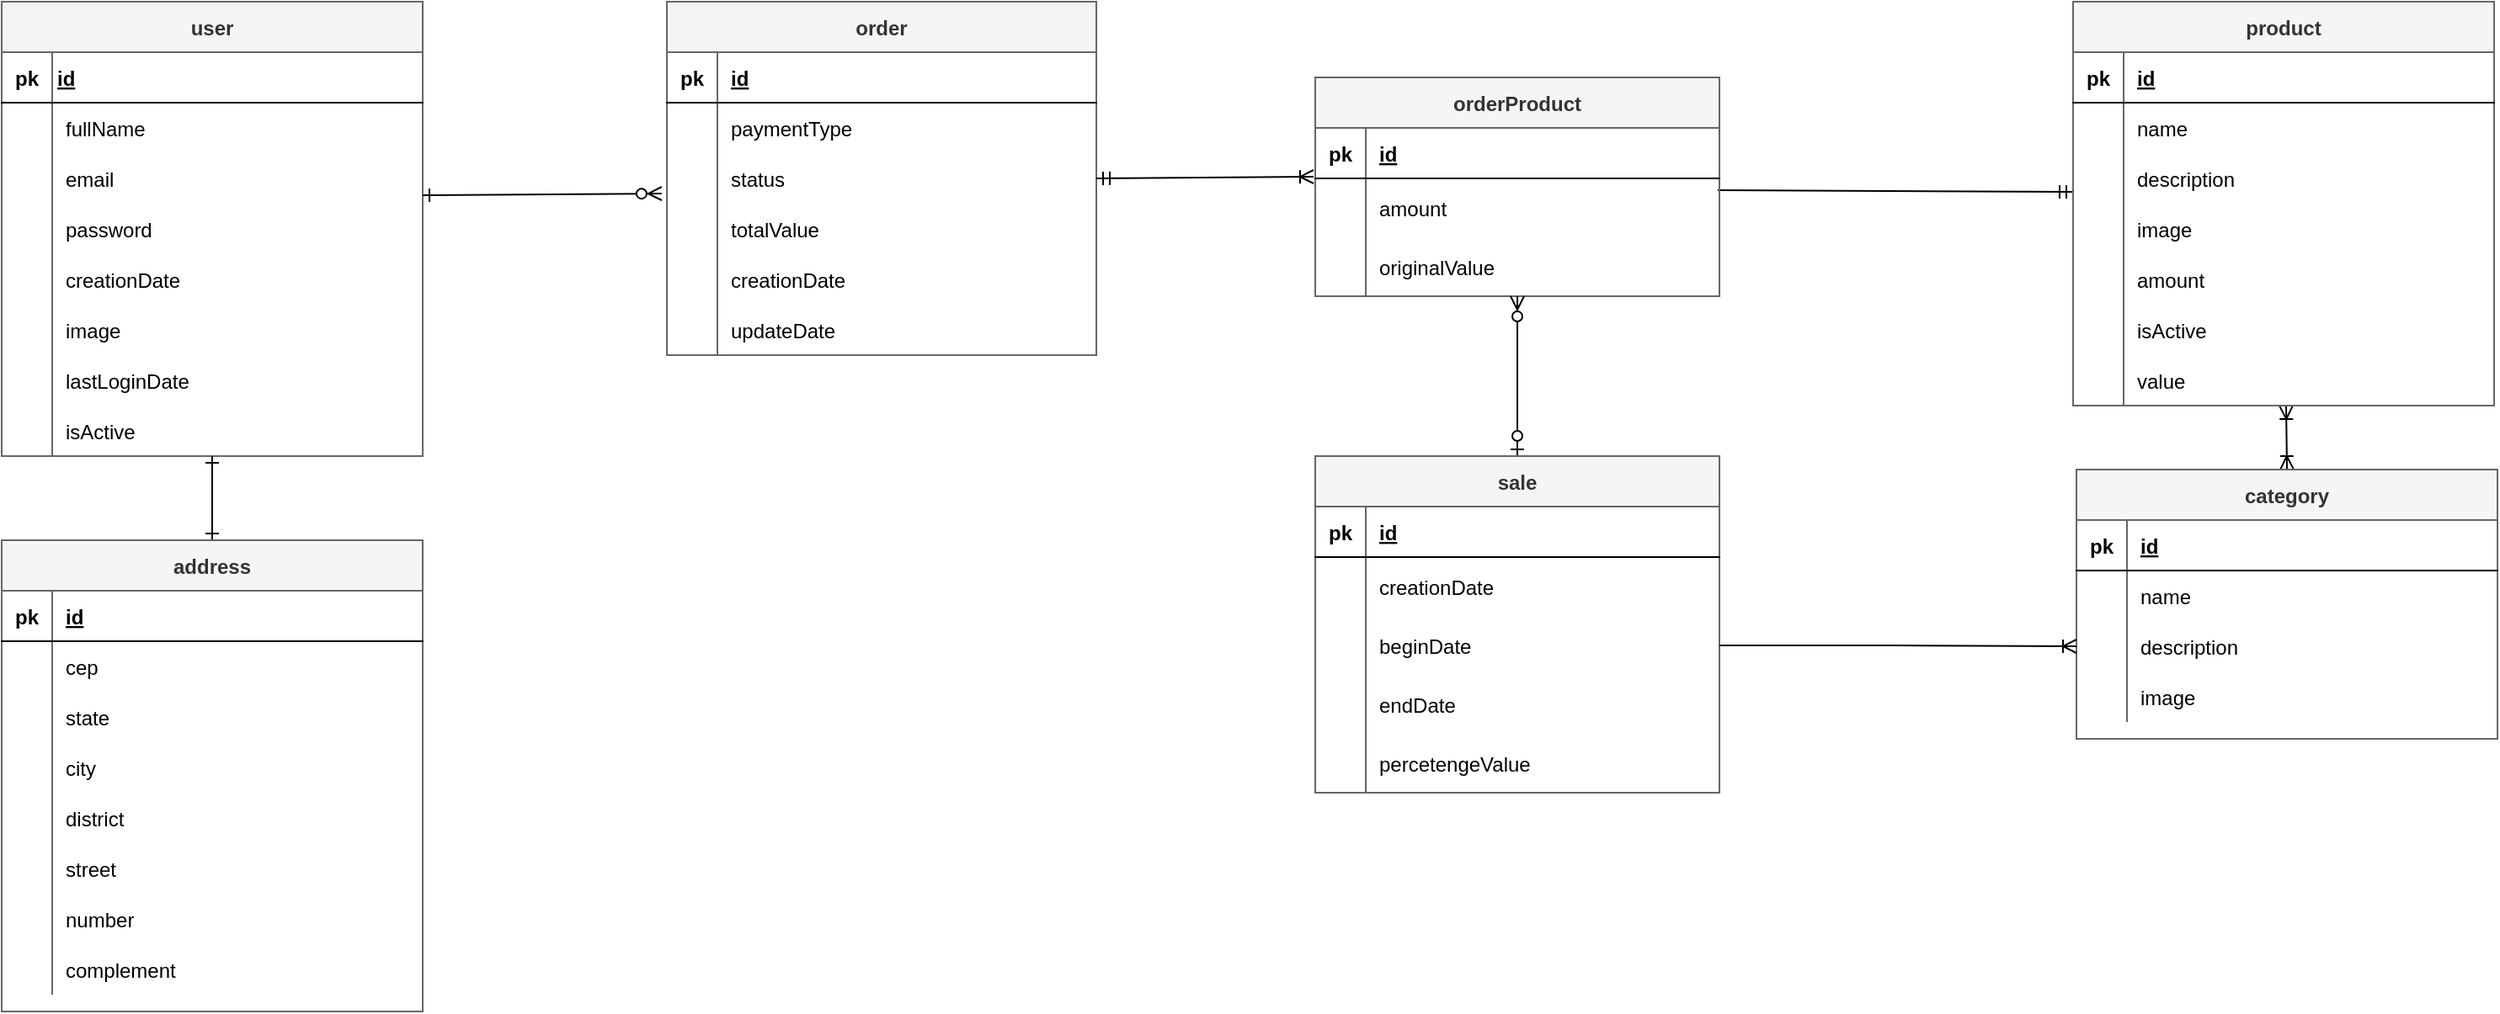 <mxfile version="14.6.13" type="google"><diagram id="R2lEEEUBdFMjLlhIrx00" name="Page-1"><mxGraphModel dx="1102" dy="450" grid="1" gridSize="10" guides="1" tooltips="1" connect="1" arrows="1" fold="1" page="1" pageScale="1" pageWidth="850" pageHeight="1100" background="#FFFFFF" math="0" shadow="0" extFonts="Permanent Marker^https://fonts.googleapis.com/css?family=Permanent+Marker"><root><mxCell id="0"/><mxCell id="1" parent="0"/><mxCell id="C-vyLk0tnHw3VtMMgP7b-23" value="user" style="shape=table;startSize=30;container=1;collapsible=1;childLayout=tableLayout;fixedRows=1;rowLines=0;fontStyle=1;align=center;resizeLast=1;fillColor=#f5f5f5;strokeColor=#666666;fontColor=#333333;" parent="1" vertex="1"><mxGeometry x="30" y="40" width="250" height="270" as="geometry"/></mxCell><mxCell id="C-vyLk0tnHw3VtMMgP7b-24" value="" style="shape=partialRectangle;collapsible=0;dropTarget=0;pointerEvents=0;fillColor=none;points=[[0,0.5],[1,0.5]];portConstraint=eastwest;top=0;left=0;right=0;bottom=1;" parent="C-vyLk0tnHw3VtMMgP7b-23" vertex="1"><mxGeometry y="30" width="250" height="30" as="geometry"/></mxCell><mxCell id="C-vyLk0tnHw3VtMMgP7b-25" value="pk" style="shape=partialRectangle;overflow=hidden;connectable=0;fillColor=none;top=0;left=0;bottom=0;right=0;fontStyle=1;" parent="C-vyLk0tnHw3VtMMgP7b-24" vertex="1"><mxGeometry width="30" height="30" as="geometry"/></mxCell><mxCell id="C-vyLk0tnHw3VtMMgP7b-26" value="" style="shape=partialRectangle;overflow=hidden;connectable=0;fillColor=none;top=0;left=0;bottom=0;right=0;align=left;spacingLeft=6;fontStyle=5;" parent="C-vyLk0tnHw3VtMMgP7b-24" vertex="1"><mxGeometry x="30" width="220" height="30" as="geometry"/></mxCell><mxCell id="C-vyLk0tnHw3VtMMgP7b-27" value="" style="shape=partialRectangle;collapsible=0;dropTarget=0;pointerEvents=0;fillColor=none;points=[[0,0.5],[1,0.5]];portConstraint=eastwest;top=0;left=0;right=0;bottom=0;" parent="C-vyLk0tnHw3VtMMgP7b-23" vertex="1"><mxGeometry y="60" width="250" height="30" as="geometry"/></mxCell><mxCell id="C-vyLk0tnHw3VtMMgP7b-28" value="" style="shape=partialRectangle;overflow=hidden;connectable=0;fillColor=none;top=0;left=0;bottom=0;right=0;" parent="C-vyLk0tnHw3VtMMgP7b-27" vertex="1"><mxGeometry width="30" height="30" as="geometry"/></mxCell><mxCell id="C-vyLk0tnHw3VtMMgP7b-29" value="fullName" style="shape=partialRectangle;overflow=hidden;connectable=0;fillColor=none;top=0;left=0;bottom=0;right=0;align=left;spacingLeft=6;" parent="C-vyLk0tnHw3VtMMgP7b-27" vertex="1"><mxGeometry x="30" width="220" height="30" as="geometry"/></mxCell><mxCell id="jtXopw3cJ8_8DlqLy_6y-1" style="shape=partialRectangle;collapsible=0;dropTarget=0;pointerEvents=0;fillColor=none;points=[[0,0.5],[1,0.5]];portConstraint=eastwest;top=0;left=0;right=0;bottom=0;" parent="C-vyLk0tnHw3VtMMgP7b-23" vertex="1"><mxGeometry y="90" width="250" height="30" as="geometry"/></mxCell><mxCell id="jtXopw3cJ8_8DlqLy_6y-2" style="shape=partialRectangle;overflow=hidden;connectable=0;fillColor=none;top=0;left=0;bottom=0;right=0;" parent="jtXopw3cJ8_8DlqLy_6y-1" vertex="1"><mxGeometry width="30" height="30" as="geometry"/></mxCell><mxCell id="jtXopw3cJ8_8DlqLy_6y-3" value="email" style="shape=partialRectangle;overflow=hidden;connectable=0;fillColor=none;top=0;left=0;bottom=0;right=0;align=left;spacingLeft=6;" parent="jtXopw3cJ8_8DlqLy_6y-1" vertex="1"><mxGeometry x="30" width="220" height="30" as="geometry"/></mxCell><mxCell id="jtXopw3cJ8_8DlqLy_6y-4" style="shape=partialRectangle;collapsible=0;dropTarget=0;pointerEvents=0;fillColor=none;points=[[0,0.5],[1,0.5]];portConstraint=eastwest;top=0;left=0;right=0;bottom=0;" parent="C-vyLk0tnHw3VtMMgP7b-23" vertex="1"><mxGeometry y="120" width="250" height="30" as="geometry"/></mxCell><mxCell id="jtXopw3cJ8_8DlqLy_6y-5" style="shape=partialRectangle;overflow=hidden;connectable=0;fillColor=none;top=0;left=0;bottom=0;right=0;" parent="jtXopw3cJ8_8DlqLy_6y-4" vertex="1"><mxGeometry width="30" height="30" as="geometry"/></mxCell><mxCell id="jtXopw3cJ8_8DlqLy_6y-6" value="password" style="shape=partialRectangle;overflow=hidden;connectable=0;fillColor=none;top=0;left=0;bottom=0;right=0;align=left;spacingLeft=6;" parent="jtXopw3cJ8_8DlqLy_6y-4" vertex="1"><mxGeometry x="30" width="220" height="30" as="geometry"/></mxCell><mxCell id="jtXopw3cJ8_8DlqLy_6y-7" style="shape=partialRectangle;collapsible=0;dropTarget=0;pointerEvents=0;fillColor=none;points=[[0,0.5],[1,0.5]];portConstraint=eastwest;top=0;left=0;right=0;bottom=0;" parent="C-vyLk0tnHw3VtMMgP7b-23" vertex="1"><mxGeometry y="150" width="250" height="30" as="geometry"/></mxCell><mxCell id="jtXopw3cJ8_8DlqLy_6y-8" style="shape=partialRectangle;overflow=hidden;connectable=0;fillColor=none;top=0;left=0;bottom=0;right=0;" parent="jtXopw3cJ8_8DlqLy_6y-7" vertex="1"><mxGeometry width="30" height="30" as="geometry"/></mxCell><mxCell id="jtXopw3cJ8_8DlqLy_6y-9" value="creationDate" style="shape=partialRectangle;overflow=hidden;connectable=0;fillColor=none;top=0;left=0;bottom=0;right=0;align=left;spacingLeft=6;" parent="jtXopw3cJ8_8DlqLy_6y-7" vertex="1"><mxGeometry x="30" width="220" height="30" as="geometry"/></mxCell><mxCell id="jtXopw3cJ8_8DlqLy_6y-139" style="shape=partialRectangle;collapsible=0;dropTarget=0;pointerEvents=0;fillColor=none;points=[[0,0.5],[1,0.5]];portConstraint=eastwest;top=0;left=0;right=0;bottom=0;" parent="C-vyLk0tnHw3VtMMgP7b-23" vertex="1"><mxGeometry y="180" width="250" height="30" as="geometry"/></mxCell><mxCell id="jtXopw3cJ8_8DlqLy_6y-140" style="shape=partialRectangle;overflow=hidden;connectable=0;fillColor=none;top=0;left=0;bottom=0;right=0;" parent="jtXopw3cJ8_8DlqLy_6y-139" vertex="1"><mxGeometry width="30" height="30" as="geometry"/></mxCell><mxCell id="jtXopw3cJ8_8DlqLy_6y-141" value="image" style="shape=partialRectangle;overflow=hidden;connectable=0;fillColor=none;top=0;left=0;bottom=0;right=0;align=left;spacingLeft=6;" parent="jtXopw3cJ8_8DlqLy_6y-139" vertex="1"><mxGeometry x="30" width="220" height="30" as="geometry"/></mxCell><mxCell id="ub3mvWoGasogj4jvQHDW-36" style="shape=partialRectangle;collapsible=0;dropTarget=0;pointerEvents=0;fillColor=none;points=[[0,0.5],[1,0.5]];portConstraint=eastwest;top=0;left=0;right=0;bottom=0;" parent="C-vyLk0tnHw3VtMMgP7b-23" vertex="1"><mxGeometry y="210" width="250" height="30" as="geometry"/></mxCell><mxCell id="ub3mvWoGasogj4jvQHDW-37" style="shape=partialRectangle;overflow=hidden;connectable=0;fillColor=none;top=0;left=0;bottom=0;right=0;" parent="ub3mvWoGasogj4jvQHDW-36" vertex="1"><mxGeometry width="30" height="30" as="geometry"/></mxCell><mxCell id="ub3mvWoGasogj4jvQHDW-38" value="lastLoginDate" style="shape=partialRectangle;overflow=hidden;connectable=0;fillColor=none;top=0;left=0;bottom=0;right=0;align=left;spacingLeft=6;" parent="ub3mvWoGasogj4jvQHDW-36" vertex="1"><mxGeometry x="30" width="220" height="30" as="geometry"/></mxCell><mxCell id="ub3mvWoGasogj4jvQHDW-50" style="shape=partialRectangle;collapsible=0;dropTarget=0;pointerEvents=0;fillColor=none;points=[[0,0.5],[1,0.5]];portConstraint=eastwest;top=0;left=0;right=0;bottom=0;" parent="C-vyLk0tnHw3VtMMgP7b-23" vertex="1"><mxGeometry y="240" width="250" height="30" as="geometry"/></mxCell><mxCell id="ub3mvWoGasogj4jvQHDW-51" style="shape=partialRectangle;overflow=hidden;connectable=0;fillColor=none;top=0;left=0;bottom=0;right=0;" parent="ub3mvWoGasogj4jvQHDW-50" vertex="1"><mxGeometry width="30" height="30" as="geometry"/></mxCell><mxCell id="ub3mvWoGasogj4jvQHDW-52" value="isActive" style="shape=partialRectangle;overflow=hidden;connectable=0;fillColor=none;top=0;left=0;bottom=0;right=0;align=left;spacingLeft=6;" parent="ub3mvWoGasogj4jvQHDW-50" vertex="1"><mxGeometry x="30" width="220" height="30" as="geometry"/></mxCell><mxCell id="jtXopw3cJ8_8DlqLy_6y-27" style="edgeStyle=none;rounded=0;orthogonalLoop=1;jettySize=auto;html=1;entryX=0.5;entryY=1;entryDx=0;entryDy=0;endArrow=ERone;endFill=0;startArrow=ERone;startFill=0;" parent="1" source="jtXopw3cJ8_8DlqLy_6y-10" target="C-vyLk0tnHw3VtMMgP7b-23" edge="1"><mxGeometry relative="1" as="geometry"/></mxCell><mxCell id="jtXopw3cJ8_8DlqLy_6y-10" value="address" style="shape=table;startSize=30;container=1;collapsible=1;childLayout=tableLayout;fixedRows=1;rowLines=0;fontStyle=1;align=center;resizeLast=1;fillColor=#f5f5f5;strokeColor=#666666;fontColor=#333333;" parent="1" vertex="1"><mxGeometry x="30" y="360" width="250" height="280" as="geometry"/></mxCell><mxCell id="jtXopw3cJ8_8DlqLy_6y-11" value="" style="shape=partialRectangle;collapsible=0;dropTarget=0;pointerEvents=0;fillColor=none;points=[[0,0.5],[1,0.5]];portConstraint=eastwest;top=0;left=0;right=0;bottom=1;" parent="jtXopw3cJ8_8DlqLy_6y-10" vertex="1"><mxGeometry y="30" width="250" height="30" as="geometry"/></mxCell><mxCell id="jtXopw3cJ8_8DlqLy_6y-12" value="pk" style="shape=partialRectangle;overflow=hidden;connectable=0;fillColor=none;top=0;left=0;bottom=0;right=0;fontStyle=1;" parent="jtXopw3cJ8_8DlqLy_6y-11" vertex="1"><mxGeometry width="30" height="30" as="geometry"/></mxCell><mxCell id="jtXopw3cJ8_8DlqLy_6y-13" value="id" style="shape=partialRectangle;overflow=hidden;connectable=0;fillColor=none;top=0;left=0;bottom=0;right=0;align=left;spacingLeft=6;fontStyle=5;" parent="jtXopw3cJ8_8DlqLy_6y-11" vertex="1"><mxGeometry x="30" width="220" height="30" as="geometry"/></mxCell><mxCell id="jtXopw3cJ8_8DlqLy_6y-14" value="" style="shape=partialRectangle;collapsible=0;dropTarget=0;pointerEvents=0;fillColor=none;points=[[0,0.5],[1,0.5]];portConstraint=eastwest;top=0;left=0;right=0;bottom=0;" parent="jtXopw3cJ8_8DlqLy_6y-10" vertex="1"><mxGeometry y="60" width="250" height="30" as="geometry"/></mxCell><mxCell id="jtXopw3cJ8_8DlqLy_6y-15" value="" style="shape=partialRectangle;overflow=hidden;connectable=0;fillColor=none;top=0;left=0;bottom=0;right=0;" parent="jtXopw3cJ8_8DlqLy_6y-14" vertex="1"><mxGeometry width="30" height="30" as="geometry"/></mxCell><mxCell id="jtXopw3cJ8_8DlqLy_6y-16" value="cep" style="shape=partialRectangle;overflow=hidden;connectable=0;fillColor=none;top=0;left=0;bottom=0;right=0;align=left;spacingLeft=6;" parent="jtXopw3cJ8_8DlqLy_6y-14" vertex="1"><mxGeometry x="30" width="220" height="30" as="geometry"/></mxCell><mxCell id="jtXopw3cJ8_8DlqLy_6y-17" style="shape=partialRectangle;collapsible=0;dropTarget=0;pointerEvents=0;fillColor=none;points=[[0,0.5],[1,0.5]];portConstraint=eastwest;top=0;left=0;right=0;bottom=0;" parent="jtXopw3cJ8_8DlqLy_6y-10" vertex="1"><mxGeometry y="90" width="250" height="30" as="geometry"/></mxCell><mxCell id="jtXopw3cJ8_8DlqLy_6y-18" style="shape=partialRectangle;overflow=hidden;connectable=0;fillColor=none;top=0;left=0;bottom=0;right=0;" parent="jtXopw3cJ8_8DlqLy_6y-17" vertex="1"><mxGeometry width="30" height="30" as="geometry"/></mxCell><mxCell id="jtXopw3cJ8_8DlqLy_6y-19" value="state" style="shape=partialRectangle;overflow=hidden;connectable=0;fillColor=none;top=0;left=0;bottom=0;right=0;align=left;spacingLeft=6;" parent="jtXopw3cJ8_8DlqLy_6y-17" vertex="1"><mxGeometry x="30" width="220" height="30" as="geometry"/></mxCell><mxCell id="jtXopw3cJ8_8DlqLy_6y-20" style="shape=partialRectangle;collapsible=0;dropTarget=0;pointerEvents=0;fillColor=none;points=[[0,0.5],[1,0.5]];portConstraint=eastwest;top=0;left=0;right=0;bottom=0;" parent="jtXopw3cJ8_8DlqLy_6y-10" vertex="1"><mxGeometry y="120" width="250" height="30" as="geometry"/></mxCell><mxCell id="jtXopw3cJ8_8DlqLy_6y-21" style="shape=partialRectangle;overflow=hidden;connectable=0;fillColor=none;top=0;left=0;bottom=0;right=0;" parent="jtXopw3cJ8_8DlqLy_6y-20" vertex="1"><mxGeometry width="30" height="30" as="geometry"/></mxCell><mxCell id="jtXopw3cJ8_8DlqLy_6y-22" value="city" style="shape=partialRectangle;overflow=hidden;connectable=0;fillColor=none;top=0;left=0;bottom=0;right=0;align=left;spacingLeft=6;" parent="jtXopw3cJ8_8DlqLy_6y-20" vertex="1"><mxGeometry x="30" width="220" height="30" as="geometry"/></mxCell><mxCell id="jtXopw3cJ8_8DlqLy_6y-23" style="shape=partialRectangle;collapsible=0;dropTarget=0;pointerEvents=0;fillColor=none;points=[[0,0.5],[1,0.5]];portConstraint=eastwest;top=0;left=0;right=0;bottom=0;" parent="jtXopw3cJ8_8DlqLy_6y-10" vertex="1"><mxGeometry y="150" width="250" height="30" as="geometry"/></mxCell><mxCell id="jtXopw3cJ8_8DlqLy_6y-24" style="shape=partialRectangle;overflow=hidden;connectable=0;fillColor=none;top=0;left=0;bottom=0;right=0;" parent="jtXopw3cJ8_8DlqLy_6y-23" vertex="1"><mxGeometry width="30" height="30" as="geometry"/></mxCell><mxCell id="jtXopw3cJ8_8DlqLy_6y-25" value="district" style="shape=partialRectangle;overflow=hidden;connectable=0;fillColor=none;top=0;left=0;bottom=0;right=0;align=left;spacingLeft=6;" parent="jtXopw3cJ8_8DlqLy_6y-23" vertex="1"><mxGeometry x="30" width="220" height="30" as="geometry"/></mxCell><mxCell id="jtXopw3cJ8_8DlqLy_6y-28" style="shape=partialRectangle;collapsible=0;dropTarget=0;pointerEvents=0;fillColor=none;points=[[0,0.5],[1,0.5]];portConstraint=eastwest;top=0;left=0;right=0;bottom=0;" parent="jtXopw3cJ8_8DlqLy_6y-10" vertex="1"><mxGeometry y="180" width="250" height="30" as="geometry"/></mxCell><mxCell id="jtXopw3cJ8_8DlqLy_6y-29" style="shape=partialRectangle;overflow=hidden;connectable=0;fillColor=none;top=0;left=0;bottom=0;right=0;" parent="jtXopw3cJ8_8DlqLy_6y-28" vertex="1"><mxGeometry width="30" height="30" as="geometry"/></mxCell><mxCell id="jtXopw3cJ8_8DlqLy_6y-30" value="street" style="shape=partialRectangle;overflow=hidden;connectable=0;fillColor=none;top=0;left=0;bottom=0;right=0;align=left;spacingLeft=6;" parent="jtXopw3cJ8_8DlqLy_6y-28" vertex="1"><mxGeometry x="30" width="220" height="30" as="geometry"/></mxCell><mxCell id="jtXopw3cJ8_8DlqLy_6y-31" style="shape=partialRectangle;collapsible=0;dropTarget=0;pointerEvents=0;fillColor=none;points=[[0,0.5],[1,0.5]];portConstraint=eastwest;top=0;left=0;right=0;bottom=0;" parent="jtXopw3cJ8_8DlqLy_6y-10" vertex="1"><mxGeometry y="210" width="250" height="30" as="geometry"/></mxCell><mxCell id="jtXopw3cJ8_8DlqLy_6y-32" style="shape=partialRectangle;overflow=hidden;connectable=0;fillColor=none;top=0;left=0;bottom=0;right=0;" parent="jtXopw3cJ8_8DlqLy_6y-31" vertex="1"><mxGeometry width="30" height="30" as="geometry"/></mxCell><mxCell id="jtXopw3cJ8_8DlqLy_6y-33" value="number" style="shape=partialRectangle;overflow=hidden;connectable=0;fillColor=none;top=0;left=0;bottom=0;right=0;align=left;spacingLeft=6;" parent="jtXopw3cJ8_8DlqLy_6y-31" vertex="1"><mxGeometry x="30" width="220" height="30" as="geometry"/></mxCell><mxCell id="jtXopw3cJ8_8DlqLy_6y-34" style="shape=partialRectangle;collapsible=0;dropTarget=0;pointerEvents=0;fillColor=none;points=[[0,0.5],[1,0.5]];portConstraint=eastwest;top=0;left=0;right=0;bottom=0;" parent="jtXopw3cJ8_8DlqLy_6y-10" vertex="1"><mxGeometry y="240" width="250" height="30" as="geometry"/></mxCell><mxCell id="jtXopw3cJ8_8DlqLy_6y-35" style="shape=partialRectangle;overflow=hidden;connectable=0;fillColor=none;top=0;left=0;bottom=0;right=0;" parent="jtXopw3cJ8_8DlqLy_6y-34" vertex="1"><mxGeometry width="30" height="30" as="geometry"/></mxCell><mxCell id="jtXopw3cJ8_8DlqLy_6y-36" value="complement" style="shape=partialRectangle;overflow=hidden;connectable=0;fillColor=none;top=0;left=0;bottom=0;right=0;align=left;spacingLeft=6;" parent="jtXopw3cJ8_8DlqLy_6y-34" vertex="1"><mxGeometry x="30" width="220" height="30" as="geometry"/></mxCell><mxCell id="jtXopw3cJ8_8DlqLy_6y-71" style="edgeStyle=none;rounded=0;orthogonalLoop=1;jettySize=auto;html=1;startArrow=ERone;startFill=0;endArrow=ERmany;endFill=0;" parent="1" source="jtXopw3cJ8_8DlqLy_6y-37" edge="1"><mxGeometry relative="1" as="geometry"/></mxCell><mxCell id="jtXopw3cJ8_8DlqLy_6y-37" value="order" style="shape=table;startSize=30;container=1;collapsible=1;childLayout=tableLayout;fixedRows=1;rowLines=0;fontStyle=1;align=center;resizeLast=1;fillColor=#f5f5f5;strokeColor=#666666;fontColor=#333333;" parent="1" vertex="1"><mxGeometry x="425" y="40" width="255" height="210" as="geometry"/></mxCell><mxCell id="jtXopw3cJ8_8DlqLy_6y-38" value="" style="shape=partialRectangle;collapsible=0;dropTarget=0;pointerEvents=0;fillColor=none;points=[[0,0.5],[1,0.5]];portConstraint=eastwest;top=0;left=0;right=0;bottom=1;" parent="jtXopw3cJ8_8DlqLy_6y-37" vertex="1"><mxGeometry y="30" width="255" height="30" as="geometry"/></mxCell><mxCell id="jtXopw3cJ8_8DlqLy_6y-39" value="pk" style="shape=partialRectangle;overflow=hidden;connectable=0;fillColor=none;top=0;left=0;bottom=0;right=0;fontStyle=1;" parent="jtXopw3cJ8_8DlqLy_6y-38" vertex="1"><mxGeometry width="30" height="30" as="geometry"/></mxCell><mxCell id="jtXopw3cJ8_8DlqLy_6y-40" value="id" style="shape=partialRectangle;overflow=hidden;connectable=0;fillColor=none;top=0;left=0;bottom=0;right=0;align=left;spacingLeft=6;fontStyle=5;" parent="jtXopw3cJ8_8DlqLy_6y-38" vertex="1"><mxGeometry x="30" width="225" height="30" as="geometry"/></mxCell><mxCell id="jtXopw3cJ8_8DlqLy_6y-41" value="" style="shape=partialRectangle;collapsible=0;dropTarget=0;pointerEvents=0;fillColor=none;points=[[0,0.5],[1,0.5]];portConstraint=eastwest;top=0;left=0;right=0;bottom=0;" parent="jtXopw3cJ8_8DlqLy_6y-37" vertex="1"><mxGeometry y="60" width="255" height="30" as="geometry"/></mxCell><mxCell id="jtXopw3cJ8_8DlqLy_6y-42" value="" style="shape=partialRectangle;overflow=hidden;connectable=0;fillColor=none;top=0;left=0;bottom=0;right=0;" parent="jtXopw3cJ8_8DlqLy_6y-41" vertex="1"><mxGeometry width="30" height="30" as="geometry"/></mxCell><mxCell id="jtXopw3cJ8_8DlqLy_6y-43" value="paymentType" style="shape=partialRectangle;overflow=hidden;connectable=0;fillColor=none;top=0;left=0;bottom=0;right=0;align=left;spacingLeft=6;" parent="jtXopw3cJ8_8DlqLy_6y-41" vertex="1"><mxGeometry x="30" width="225" height="30" as="geometry"/></mxCell><mxCell id="jtXopw3cJ8_8DlqLy_6y-44" style="shape=partialRectangle;collapsible=0;dropTarget=0;pointerEvents=0;fillColor=none;points=[[0,0.5],[1,0.5]];portConstraint=eastwest;top=0;left=0;right=0;bottom=0;" parent="jtXopw3cJ8_8DlqLy_6y-37" vertex="1"><mxGeometry y="90" width="255" height="30" as="geometry"/></mxCell><mxCell id="jtXopw3cJ8_8DlqLy_6y-45" style="shape=partialRectangle;overflow=hidden;connectable=0;fillColor=none;top=0;left=0;bottom=0;right=0;" parent="jtXopw3cJ8_8DlqLy_6y-44" vertex="1"><mxGeometry width="30" height="30" as="geometry"/></mxCell><mxCell id="jtXopw3cJ8_8DlqLy_6y-46" value="status" style="shape=partialRectangle;overflow=hidden;connectable=0;fillColor=none;top=0;left=0;bottom=0;right=0;align=left;spacingLeft=6;" parent="jtXopw3cJ8_8DlqLy_6y-44" vertex="1"><mxGeometry x="30" width="225" height="30" as="geometry"/></mxCell><mxCell id="jtXopw3cJ8_8DlqLy_6y-47" style="shape=partialRectangle;collapsible=0;dropTarget=0;pointerEvents=0;fillColor=none;points=[[0,0.5],[1,0.5]];portConstraint=eastwest;top=0;left=0;right=0;bottom=0;" parent="jtXopw3cJ8_8DlqLy_6y-37" vertex="1"><mxGeometry y="120" width="255" height="30" as="geometry"/></mxCell><mxCell id="jtXopw3cJ8_8DlqLy_6y-48" style="shape=partialRectangle;overflow=hidden;connectable=0;fillColor=none;top=0;left=0;bottom=0;right=0;" parent="jtXopw3cJ8_8DlqLy_6y-47" vertex="1"><mxGeometry width="30" height="30" as="geometry"/></mxCell><mxCell id="jtXopw3cJ8_8DlqLy_6y-49" value="totalValue" style="shape=partialRectangle;overflow=hidden;connectable=0;fillColor=none;top=0;left=0;bottom=0;right=0;align=left;spacingLeft=6;" parent="jtXopw3cJ8_8DlqLy_6y-47" vertex="1"><mxGeometry x="30" width="225" height="30" as="geometry"/></mxCell><mxCell id="jtXopw3cJ8_8DlqLy_6y-50" style="shape=partialRectangle;collapsible=0;dropTarget=0;pointerEvents=0;fillColor=none;points=[[0,0.5],[1,0.5]];portConstraint=eastwest;top=0;left=0;right=0;bottom=0;" parent="jtXopw3cJ8_8DlqLy_6y-37" vertex="1"><mxGeometry y="150" width="255" height="30" as="geometry"/></mxCell><mxCell id="jtXopw3cJ8_8DlqLy_6y-51" value="" style="shape=partialRectangle;overflow=hidden;connectable=0;fillColor=none;top=0;left=0;bottom=0;right=0;" parent="jtXopw3cJ8_8DlqLy_6y-50" vertex="1"><mxGeometry width="30" height="30" as="geometry"/></mxCell><mxCell id="jtXopw3cJ8_8DlqLy_6y-52" value="creationDate" style="shape=partialRectangle;overflow=hidden;connectable=0;fillColor=none;top=0;left=0;bottom=0;right=0;align=left;spacingLeft=6;" parent="jtXopw3cJ8_8DlqLy_6y-50" vertex="1"><mxGeometry x="30" width="225" height="30" as="geometry"/></mxCell><mxCell id="ub3mvWoGasogj4jvQHDW-56" style="shape=partialRectangle;collapsible=0;dropTarget=0;pointerEvents=0;fillColor=none;points=[[0,0.5],[1,0.5]];portConstraint=eastwest;top=0;left=0;right=0;bottom=0;" parent="jtXopw3cJ8_8DlqLy_6y-37" vertex="1"><mxGeometry y="180" width="255" height="30" as="geometry"/></mxCell><mxCell id="ub3mvWoGasogj4jvQHDW-57" style="shape=partialRectangle;overflow=hidden;connectable=0;fillColor=none;top=0;left=0;bottom=0;right=0;" parent="ub3mvWoGasogj4jvQHDW-56" vertex="1"><mxGeometry width="30" height="30" as="geometry"/></mxCell><mxCell id="ub3mvWoGasogj4jvQHDW-58" value="updateDate" style="shape=partialRectangle;overflow=hidden;connectable=0;fillColor=none;top=0;left=0;bottom=0;right=0;align=left;spacingLeft=6;" parent="ub3mvWoGasogj4jvQHDW-56" vertex="1"><mxGeometry x="30" width="225" height="30" as="geometry"/></mxCell><mxCell id="jtXopw3cJ8_8DlqLy_6y-89" style="edgeStyle=none;rounded=0;orthogonalLoop=1;jettySize=auto;html=1;startArrow=none;startFill=0;endArrow=ERmandOne;endFill=0;entryX=0;entryY=0.767;entryDx=0;entryDy=0;entryPerimeter=0;exitX=0.996;exitY=0.2;exitDx=0;exitDy=0;exitPerimeter=0;" parent="1" source="jtXopw3cJ8_8DlqLy_6y-59" target="jtXopw3cJ8_8DlqLy_6y-79" edge="1"><mxGeometry relative="1" as="geometry"><mxPoint x="1159" y="145" as="targetPoint"/></mxGeometry></mxCell><mxCell id="jtXopw3cJ8_8DlqLy_6y-55" value="orderProduct" style="shape=table;startSize=30;container=1;collapsible=1;childLayout=tableLayout;fixedRows=1;rowLines=0;fontStyle=1;align=center;resizeLast=1;fillColor=#f5f5f5;strokeColor=#666666;fontColor=#333333;" parent="1" vertex="1"><mxGeometry x="810" y="85" width="240" height="130" as="geometry"/></mxCell><mxCell id="jtXopw3cJ8_8DlqLy_6y-56" value="" style="shape=partialRectangle;collapsible=0;dropTarget=0;pointerEvents=0;fillColor=none;points=[[0,0.5],[1,0.5]];portConstraint=eastwest;top=0;left=0;right=0;bottom=1;" parent="jtXopw3cJ8_8DlqLy_6y-55" vertex="1"><mxGeometry y="30" width="240" height="30" as="geometry"/></mxCell><mxCell id="jtXopw3cJ8_8DlqLy_6y-57" value="pk" style="shape=partialRectangle;overflow=hidden;connectable=0;fillColor=none;top=0;left=0;bottom=0;right=0;fontStyle=1;" parent="jtXopw3cJ8_8DlqLy_6y-56" vertex="1"><mxGeometry width="30" height="30" as="geometry"/></mxCell><mxCell id="jtXopw3cJ8_8DlqLy_6y-58" value="id" style="shape=partialRectangle;overflow=hidden;connectable=0;fillColor=none;top=0;left=0;bottom=0;right=0;align=left;spacingLeft=6;fontStyle=5;" parent="jtXopw3cJ8_8DlqLy_6y-56" vertex="1"><mxGeometry x="30" width="210" height="30" as="geometry"/></mxCell><mxCell id="jtXopw3cJ8_8DlqLy_6y-59" value="" style="shape=partialRectangle;collapsible=0;dropTarget=0;pointerEvents=0;fillColor=none;points=[[0,0.5],[1,0.5]];portConstraint=eastwest;top=0;left=0;right=0;bottom=0;" parent="jtXopw3cJ8_8DlqLy_6y-55" vertex="1"><mxGeometry y="60" width="240" height="35" as="geometry"/></mxCell><mxCell id="jtXopw3cJ8_8DlqLy_6y-60" value="" style="shape=partialRectangle;overflow=hidden;connectable=0;fillColor=none;top=0;left=0;bottom=0;right=0;" parent="jtXopw3cJ8_8DlqLy_6y-59" vertex="1"><mxGeometry width="30" height="35" as="geometry"/></mxCell><mxCell id="jtXopw3cJ8_8DlqLy_6y-61" value="amount" style="shape=partialRectangle;overflow=hidden;connectable=0;fillColor=none;top=0;left=0;bottom=0;right=0;align=left;spacingLeft=6;" parent="jtXopw3cJ8_8DlqLy_6y-59" vertex="1"><mxGeometry x="30" width="210" height="35" as="geometry"/></mxCell><mxCell id="ub3mvWoGasogj4jvQHDW-30" style="shape=partialRectangle;collapsible=0;dropTarget=0;pointerEvents=0;fillColor=none;points=[[0,0.5],[1,0.5]];portConstraint=eastwest;top=0;left=0;right=0;bottom=0;" parent="jtXopw3cJ8_8DlqLy_6y-55" vertex="1"><mxGeometry y="95" width="240" height="35" as="geometry"/></mxCell><mxCell id="ub3mvWoGasogj4jvQHDW-31" style="shape=partialRectangle;overflow=hidden;connectable=0;fillColor=none;top=0;left=0;bottom=0;right=0;" parent="ub3mvWoGasogj4jvQHDW-30" vertex="1"><mxGeometry width="30" height="35" as="geometry"/></mxCell><mxCell id="ub3mvWoGasogj4jvQHDW-32" value="originalValue" style="shape=partialRectangle;overflow=hidden;connectable=0;fillColor=none;top=0;left=0;bottom=0;right=0;align=left;spacingLeft=6;" parent="ub3mvWoGasogj4jvQHDW-30" vertex="1"><mxGeometry x="30" width="210" height="35" as="geometry"/></mxCell><mxCell id="jtXopw3cJ8_8DlqLy_6y-103" style="edgeStyle=none;rounded=0;orthogonalLoop=1;jettySize=auto;html=1;entryX=0.5;entryY=0;entryDx=0;entryDy=0;startArrow=ERoneToMany;startFill=0;endArrow=ERoneToMany;endFill=0;" parent="1" source="jtXopw3cJ8_8DlqLy_6y-72" target="jtXopw3cJ8_8DlqLy_6y-90" edge="1"><mxGeometry relative="1" as="geometry"/></mxCell><mxCell id="jtXopw3cJ8_8DlqLy_6y-72" value="product" style="shape=table;startSize=30;container=1;collapsible=1;childLayout=tableLayout;fixedRows=1;rowLines=0;fontStyle=1;align=center;resizeLast=1;fillColor=#f5f5f5;strokeColor=#666666;fontColor=#333333;" parent="1" vertex="1"><mxGeometry x="1260" y="40" width="250" height="240" as="geometry"/></mxCell><mxCell id="jtXopw3cJ8_8DlqLy_6y-73" value="" style="shape=partialRectangle;collapsible=0;dropTarget=0;pointerEvents=0;fillColor=none;points=[[0,0.5],[1,0.5]];portConstraint=eastwest;top=0;left=0;right=0;bottom=1;" parent="jtXopw3cJ8_8DlqLy_6y-72" vertex="1"><mxGeometry y="30" width="250" height="30" as="geometry"/></mxCell><mxCell id="jtXopw3cJ8_8DlqLy_6y-74" value="pk" style="shape=partialRectangle;overflow=hidden;connectable=0;fillColor=none;top=0;left=0;bottom=0;right=0;fontStyle=1;" parent="jtXopw3cJ8_8DlqLy_6y-73" vertex="1"><mxGeometry width="30" height="30" as="geometry"/></mxCell><mxCell id="jtXopw3cJ8_8DlqLy_6y-75" value="id" style="shape=partialRectangle;overflow=hidden;connectable=0;fillColor=none;top=0;left=0;bottom=0;right=0;align=left;spacingLeft=6;fontStyle=5;" parent="jtXopw3cJ8_8DlqLy_6y-73" vertex="1"><mxGeometry x="30" width="220" height="30" as="geometry"/></mxCell><mxCell id="jtXopw3cJ8_8DlqLy_6y-76" value="" style="shape=partialRectangle;collapsible=0;dropTarget=0;pointerEvents=0;fillColor=none;points=[[0,0.5],[1,0.5]];portConstraint=eastwest;top=0;left=0;right=0;bottom=0;" parent="jtXopw3cJ8_8DlqLy_6y-72" vertex="1"><mxGeometry y="60" width="250" height="30" as="geometry"/></mxCell><mxCell id="jtXopw3cJ8_8DlqLy_6y-77" value="" style="shape=partialRectangle;overflow=hidden;connectable=0;fillColor=none;top=0;left=0;bottom=0;right=0;" parent="jtXopw3cJ8_8DlqLy_6y-76" vertex="1"><mxGeometry width="30" height="30" as="geometry"/></mxCell><mxCell id="jtXopw3cJ8_8DlqLy_6y-78" value="name" style="shape=partialRectangle;overflow=hidden;connectable=0;fillColor=none;top=0;left=0;bottom=0;right=0;align=left;spacingLeft=6;" parent="jtXopw3cJ8_8DlqLy_6y-76" vertex="1"><mxGeometry x="30" width="220" height="30" as="geometry"/></mxCell><mxCell id="jtXopw3cJ8_8DlqLy_6y-79" style="shape=partialRectangle;collapsible=0;dropTarget=0;pointerEvents=0;fillColor=none;points=[[0,0.5],[1,0.5]];portConstraint=eastwest;top=0;left=0;right=0;bottom=0;" parent="jtXopw3cJ8_8DlqLy_6y-72" vertex="1"><mxGeometry y="90" width="250" height="30" as="geometry"/></mxCell><mxCell id="jtXopw3cJ8_8DlqLy_6y-80" style="shape=partialRectangle;overflow=hidden;connectable=0;fillColor=none;top=0;left=0;bottom=0;right=0;" parent="jtXopw3cJ8_8DlqLy_6y-79" vertex="1"><mxGeometry width="30" height="30" as="geometry"/></mxCell><mxCell id="jtXopw3cJ8_8DlqLy_6y-81" value="description" style="shape=partialRectangle;overflow=hidden;connectable=0;fillColor=none;top=0;left=0;bottom=0;right=0;align=left;spacingLeft=6;" parent="jtXopw3cJ8_8DlqLy_6y-79" vertex="1"><mxGeometry x="30" width="220" height="30" as="geometry"/></mxCell><mxCell id="jtXopw3cJ8_8DlqLy_6y-82" style="shape=partialRectangle;collapsible=0;dropTarget=0;pointerEvents=0;fillColor=none;points=[[0,0.5],[1,0.5]];portConstraint=eastwest;top=0;left=0;right=0;bottom=0;" parent="jtXopw3cJ8_8DlqLy_6y-72" vertex="1"><mxGeometry y="120" width="250" height="30" as="geometry"/></mxCell><mxCell id="jtXopw3cJ8_8DlqLy_6y-83" style="shape=partialRectangle;overflow=hidden;connectable=0;fillColor=none;top=0;left=0;bottom=0;right=0;" parent="jtXopw3cJ8_8DlqLy_6y-82" vertex="1"><mxGeometry width="30" height="30" as="geometry"/></mxCell><mxCell id="jtXopw3cJ8_8DlqLy_6y-84" value="image" style="shape=partialRectangle;overflow=hidden;connectable=0;fillColor=none;top=0;left=0;bottom=0;right=0;align=left;spacingLeft=6;" parent="jtXopw3cJ8_8DlqLy_6y-82" vertex="1"><mxGeometry x="30" width="220" height="30" as="geometry"/></mxCell><mxCell id="ub3mvWoGasogj4jvQHDW-39" style="shape=partialRectangle;collapsible=0;dropTarget=0;pointerEvents=0;fillColor=none;points=[[0,0.5],[1,0.5]];portConstraint=eastwest;top=0;left=0;right=0;bottom=0;" parent="jtXopw3cJ8_8DlqLy_6y-72" vertex="1"><mxGeometry y="150" width="250" height="30" as="geometry"/></mxCell><mxCell id="ub3mvWoGasogj4jvQHDW-40" style="shape=partialRectangle;overflow=hidden;connectable=0;fillColor=none;top=0;left=0;bottom=0;right=0;" parent="ub3mvWoGasogj4jvQHDW-39" vertex="1"><mxGeometry width="30" height="30" as="geometry"/></mxCell><mxCell id="ub3mvWoGasogj4jvQHDW-41" value="amount" style="shape=partialRectangle;overflow=hidden;connectable=0;fillColor=none;top=0;left=0;bottom=0;right=0;align=left;spacingLeft=6;" parent="ub3mvWoGasogj4jvQHDW-39" vertex="1"><mxGeometry x="30" width="220" height="30" as="geometry"/></mxCell><mxCell id="ub3mvWoGasogj4jvQHDW-44" style="shape=partialRectangle;collapsible=0;dropTarget=0;pointerEvents=0;fillColor=none;points=[[0,0.5],[1,0.5]];portConstraint=eastwest;top=0;left=0;right=0;bottom=0;" parent="jtXopw3cJ8_8DlqLy_6y-72" vertex="1"><mxGeometry y="180" width="250" height="30" as="geometry"/></mxCell><mxCell id="ub3mvWoGasogj4jvQHDW-45" style="shape=partialRectangle;overflow=hidden;connectable=0;fillColor=none;top=0;left=0;bottom=0;right=0;" parent="ub3mvWoGasogj4jvQHDW-44" vertex="1"><mxGeometry width="30" height="30" as="geometry"/></mxCell><mxCell id="ub3mvWoGasogj4jvQHDW-46" value="isActive" style="shape=partialRectangle;overflow=hidden;connectable=0;fillColor=none;top=0;left=0;bottom=0;right=0;align=left;spacingLeft=6;" parent="ub3mvWoGasogj4jvQHDW-44" vertex="1"><mxGeometry x="30" width="220" height="30" as="geometry"/></mxCell><mxCell id="ub3mvWoGasogj4jvQHDW-47" style="shape=partialRectangle;collapsible=0;dropTarget=0;pointerEvents=0;fillColor=none;points=[[0,0.5],[1,0.5]];portConstraint=eastwest;top=0;left=0;right=0;bottom=0;" parent="jtXopw3cJ8_8DlqLy_6y-72" vertex="1"><mxGeometry y="210" width="250" height="30" as="geometry"/></mxCell><mxCell id="ub3mvWoGasogj4jvQHDW-48" style="shape=partialRectangle;overflow=hidden;connectable=0;fillColor=none;top=0;left=0;bottom=0;right=0;" parent="ub3mvWoGasogj4jvQHDW-47" vertex="1"><mxGeometry width="30" height="30" as="geometry"/></mxCell><mxCell id="ub3mvWoGasogj4jvQHDW-49" value="value" style="shape=partialRectangle;overflow=hidden;connectable=0;fillColor=none;top=0;left=0;bottom=0;right=0;align=left;spacingLeft=6;" parent="ub3mvWoGasogj4jvQHDW-47" vertex="1"><mxGeometry x="30" width="220" height="30" as="geometry"/></mxCell><mxCell id="jtXopw3cJ8_8DlqLy_6y-88" style="edgeStyle=none;rounded=0;orthogonalLoop=1;jettySize=auto;html=1;startArrow=ERmandOne;startFill=0;endArrow=ERoneToMany;endFill=0;exitX=1;exitY=0.5;exitDx=0;exitDy=0;" parent="1" source="jtXopw3cJ8_8DlqLy_6y-44" edge="1"><mxGeometry relative="1" as="geometry"><mxPoint x="809" y="144" as="targetPoint"/></mxGeometry></mxCell><mxCell id="jtXopw3cJ8_8DlqLy_6y-90" value="category" style="shape=table;startSize=30;container=1;collapsible=1;childLayout=tableLayout;fixedRows=1;rowLines=0;fontStyle=1;align=center;resizeLast=1;fillColor=#f5f5f5;strokeColor=#666666;fontColor=#333333;" parent="1" vertex="1"><mxGeometry x="1262" y="318" width="250" height="160" as="geometry"/></mxCell><mxCell id="jtXopw3cJ8_8DlqLy_6y-91" value="" style="shape=partialRectangle;collapsible=0;dropTarget=0;pointerEvents=0;fillColor=none;points=[[0,0.5],[1,0.5]];portConstraint=eastwest;top=0;left=0;right=0;bottom=1;" parent="jtXopw3cJ8_8DlqLy_6y-90" vertex="1"><mxGeometry y="30" width="250" height="30" as="geometry"/></mxCell><mxCell id="jtXopw3cJ8_8DlqLy_6y-92" value="pk" style="shape=partialRectangle;overflow=hidden;connectable=0;fillColor=none;top=0;left=0;bottom=0;right=0;fontStyle=1;" parent="jtXopw3cJ8_8DlqLy_6y-91" vertex="1"><mxGeometry width="30" height="30" as="geometry"/></mxCell><mxCell id="jtXopw3cJ8_8DlqLy_6y-93" value="id" style="shape=partialRectangle;overflow=hidden;connectable=0;fillColor=none;top=0;left=0;bottom=0;right=0;align=left;spacingLeft=6;fontStyle=5;" parent="jtXopw3cJ8_8DlqLy_6y-91" vertex="1"><mxGeometry x="30" width="220" height="30" as="geometry"/></mxCell><mxCell id="jtXopw3cJ8_8DlqLy_6y-94" value="" style="shape=partialRectangle;collapsible=0;dropTarget=0;pointerEvents=0;fillColor=none;points=[[0,0.5],[1,0.5]];portConstraint=eastwest;top=0;left=0;right=0;bottom=0;" parent="jtXopw3cJ8_8DlqLy_6y-90" vertex="1"><mxGeometry y="60" width="250" height="30" as="geometry"/></mxCell><mxCell id="jtXopw3cJ8_8DlqLy_6y-95" value="" style="shape=partialRectangle;overflow=hidden;connectable=0;fillColor=none;top=0;left=0;bottom=0;right=0;" parent="jtXopw3cJ8_8DlqLy_6y-94" vertex="1"><mxGeometry width="30" height="30" as="geometry"/></mxCell><mxCell id="jtXopw3cJ8_8DlqLy_6y-96" value="name" style="shape=partialRectangle;overflow=hidden;connectable=0;fillColor=none;top=0;left=0;bottom=0;right=0;align=left;spacingLeft=6;" parent="jtXopw3cJ8_8DlqLy_6y-94" vertex="1"><mxGeometry x="30" width="220" height="30" as="geometry"/></mxCell><mxCell id="jtXopw3cJ8_8DlqLy_6y-97" style="shape=partialRectangle;collapsible=0;dropTarget=0;pointerEvents=0;fillColor=none;points=[[0,0.5],[1,0.5]];portConstraint=eastwest;top=0;left=0;right=0;bottom=0;" parent="jtXopw3cJ8_8DlqLy_6y-90" vertex="1"><mxGeometry y="90" width="250" height="30" as="geometry"/></mxCell><mxCell id="jtXopw3cJ8_8DlqLy_6y-98" style="shape=partialRectangle;overflow=hidden;connectable=0;fillColor=none;top=0;left=0;bottom=0;right=0;" parent="jtXopw3cJ8_8DlqLy_6y-97" vertex="1"><mxGeometry width="30" height="30" as="geometry"/></mxCell><mxCell id="jtXopw3cJ8_8DlqLy_6y-99" value="description" style="shape=partialRectangle;overflow=hidden;connectable=0;fillColor=none;top=0;left=0;bottom=0;right=0;align=left;spacingLeft=6;" parent="jtXopw3cJ8_8DlqLy_6y-97" vertex="1"><mxGeometry x="30" width="220" height="30" as="geometry"/></mxCell><mxCell id="jtXopw3cJ8_8DlqLy_6y-136" style="shape=partialRectangle;collapsible=0;dropTarget=0;pointerEvents=0;fillColor=none;points=[[0,0.5],[1,0.5]];portConstraint=eastwest;top=0;left=0;right=0;bottom=0;" parent="jtXopw3cJ8_8DlqLy_6y-90" vertex="1"><mxGeometry y="120" width="250" height="30" as="geometry"/></mxCell><mxCell id="jtXopw3cJ8_8DlqLy_6y-137" style="shape=partialRectangle;overflow=hidden;connectable=0;fillColor=none;top=0;left=0;bottom=0;right=0;" parent="jtXopw3cJ8_8DlqLy_6y-136" vertex="1"><mxGeometry width="30" height="30" as="geometry"/></mxCell><mxCell id="jtXopw3cJ8_8DlqLy_6y-138" value="image" style="shape=partialRectangle;overflow=hidden;connectable=0;fillColor=none;top=0;left=0;bottom=0;right=0;align=left;spacingLeft=6;" parent="jtXopw3cJ8_8DlqLy_6y-136" vertex="1"><mxGeometry x="30" width="220" height="30" as="geometry"/></mxCell><mxCell id="odFrN_bCqqQ5YJB01uNV-1" value="id" style="shape=partialRectangle;overflow=hidden;connectable=0;fillColor=none;top=0;left=0;bottom=0;right=0;align=left;spacingLeft=6;fontStyle=5" parent="1" vertex="1"><mxGeometry x="55" y="70" width="225" height="30" as="geometry"/></mxCell><mxCell id="RF4J6-0b6SrgrKw_eMxH-19" style="edgeStyle=none;rounded=0;orthogonalLoop=1;jettySize=auto;html=1;startArrow=ERone;startFill=0;endArrow=ERzeroToMany;endFill=1;exitX=1;exitY=0.5;exitDx=0;exitDy=0;entryX=-0.012;entryY=0.8;entryDx=0;entryDy=0;entryPerimeter=0;" parent="1" target="jtXopw3cJ8_8DlqLy_6y-44" edge="1"><mxGeometry relative="1" as="geometry"><mxPoint x="409" y="154" as="targetPoint"/><mxPoint x="280" y="155" as="sourcePoint"/></mxGeometry></mxCell><mxCell id="ub3mvWoGasogj4jvQHDW-29" style="edgeStyle=orthogonalEdgeStyle;rounded=0;orthogonalLoop=1;jettySize=auto;html=1;entryX=0.5;entryY=1;entryDx=0;entryDy=0;startArrow=ERzeroToOne;startFill=1;endArrow=ERzeroToMany;endFill=1;" parent="1" source="ub3mvWoGasogj4jvQHDW-16" target="jtXopw3cJ8_8DlqLy_6y-55" edge="1"><mxGeometry relative="1" as="geometry"/></mxCell><mxCell id="ub3mvWoGasogj4jvQHDW-16" value="sale" style="shape=table;startSize=30;container=1;collapsible=1;childLayout=tableLayout;fixedRows=1;rowLines=0;fontStyle=1;align=center;resizeLast=1;fillColor=#f5f5f5;strokeColor=#666666;fontColor=#333333;" parent="1" vertex="1"><mxGeometry x="810" y="310" width="240" height="200" as="geometry"/></mxCell><mxCell id="ub3mvWoGasogj4jvQHDW-17" value="" style="shape=partialRectangle;collapsible=0;dropTarget=0;pointerEvents=0;fillColor=none;points=[[0,0.5],[1,0.5]];portConstraint=eastwest;top=0;left=0;right=0;bottom=1;" parent="ub3mvWoGasogj4jvQHDW-16" vertex="1"><mxGeometry y="30" width="240" height="30" as="geometry"/></mxCell><mxCell id="ub3mvWoGasogj4jvQHDW-18" value="pk" style="shape=partialRectangle;overflow=hidden;connectable=0;fillColor=none;top=0;left=0;bottom=0;right=0;fontStyle=1;" parent="ub3mvWoGasogj4jvQHDW-17" vertex="1"><mxGeometry width="30" height="30" as="geometry"/></mxCell><mxCell id="ub3mvWoGasogj4jvQHDW-19" value="id" style="shape=partialRectangle;overflow=hidden;connectable=0;fillColor=none;top=0;left=0;bottom=0;right=0;align=left;spacingLeft=6;fontStyle=5;" parent="ub3mvWoGasogj4jvQHDW-17" vertex="1"><mxGeometry x="30" width="210" height="30" as="geometry"/></mxCell><mxCell id="ub3mvWoGasogj4jvQHDW-20" value="" style="shape=partialRectangle;collapsible=0;dropTarget=0;pointerEvents=0;fillColor=none;points=[[0,0.5],[1,0.5]];portConstraint=eastwest;top=0;left=0;right=0;bottom=0;" parent="ub3mvWoGasogj4jvQHDW-16" vertex="1"><mxGeometry y="60" width="240" height="35" as="geometry"/></mxCell><mxCell id="ub3mvWoGasogj4jvQHDW-21" value="" style="shape=partialRectangle;overflow=hidden;connectable=0;fillColor=none;top=0;left=0;bottom=0;right=0;" parent="ub3mvWoGasogj4jvQHDW-20" vertex="1"><mxGeometry width="30" height="35" as="geometry"/></mxCell><mxCell id="ub3mvWoGasogj4jvQHDW-22" value="creationDate" style="shape=partialRectangle;overflow=hidden;connectable=0;fillColor=none;top=0;left=0;bottom=0;right=0;align=left;spacingLeft=6;" parent="ub3mvWoGasogj4jvQHDW-20" vertex="1"><mxGeometry x="30" width="210" height="35" as="geometry"/></mxCell><mxCell id="ub3mvWoGasogj4jvQHDW-23" style="shape=partialRectangle;collapsible=0;dropTarget=0;pointerEvents=0;fillColor=none;points=[[0,0.5],[1,0.5]];portConstraint=eastwest;top=0;left=0;right=0;bottom=0;" parent="ub3mvWoGasogj4jvQHDW-16" vertex="1"><mxGeometry y="95" width="240" height="35" as="geometry"/></mxCell><mxCell id="ub3mvWoGasogj4jvQHDW-24" style="shape=partialRectangle;overflow=hidden;connectable=0;fillColor=none;top=0;left=0;bottom=0;right=0;" parent="ub3mvWoGasogj4jvQHDW-23" vertex="1"><mxGeometry width="30" height="35" as="geometry"/></mxCell><mxCell id="ub3mvWoGasogj4jvQHDW-25" value="beginDate" style="shape=partialRectangle;overflow=hidden;connectable=0;fillColor=none;top=0;left=0;bottom=0;right=0;align=left;spacingLeft=6;" parent="ub3mvWoGasogj4jvQHDW-23" vertex="1"><mxGeometry x="30" width="210" height="35" as="geometry"/></mxCell><mxCell id="ub3mvWoGasogj4jvQHDW-26" style="shape=partialRectangle;collapsible=0;dropTarget=0;pointerEvents=0;fillColor=none;points=[[0,0.5],[1,0.5]];portConstraint=eastwest;top=0;left=0;right=0;bottom=0;" parent="ub3mvWoGasogj4jvQHDW-16" vertex="1"><mxGeometry y="130" width="240" height="35" as="geometry"/></mxCell><mxCell id="ub3mvWoGasogj4jvQHDW-27" style="shape=partialRectangle;overflow=hidden;connectable=0;fillColor=none;top=0;left=0;bottom=0;right=0;" parent="ub3mvWoGasogj4jvQHDW-26" vertex="1"><mxGeometry width="30" height="35" as="geometry"/></mxCell><mxCell id="ub3mvWoGasogj4jvQHDW-28" value="endDate" style="shape=partialRectangle;overflow=hidden;connectable=0;fillColor=none;top=0;left=0;bottom=0;right=0;align=left;spacingLeft=6;" parent="ub3mvWoGasogj4jvQHDW-26" vertex="1"><mxGeometry x="30" width="210" height="35" as="geometry"/></mxCell><mxCell id="ub3mvWoGasogj4jvQHDW-33" style="shape=partialRectangle;collapsible=0;dropTarget=0;pointerEvents=0;fillColor=none;points=[[0,0.5],[1,0.5]];portConstraint=eastwest;top=0;left=0;right=0;bottom=0;" parent="ub3mvWoGasogj4jvQHDW-16" vertex="1"><mxGeometry y="165" width="240" height="35" as="geometry"/></mxCell><mxCell id="ub3mvWoGasogj4jvQHDW-34" style="shape=partialRectangle;overflow=hidden;connectable=0;fillColor=none;top=0;left=0;bottom=0;right=0;" parent="ub3mvWoGasogj4jvQHDW-33" vertex="1"><mxGeometry width="30" height="35" as="geometry"/></mxCell><mxCell id="ub3mvWoGasogj4jvQHDW-35" value="percetengeValue" style="shape=partialRectangle;overflow=hidden;connectable=0;fillColor=none;top=0;left=0;bottom=0;right=0;align=left;spacingLeft=6;" parent="ub3mvWoGasogj4jvQHDW-33" vertex="1"><mxGeometry x="30" width="210" height="35" as="geometry"/></mxCell><mxCell id="ub3mvWoGasogj4jvQHDW-43" style="edgeStyle=orthogonalEdgeStyle;rounded=0;orthogonalLoop=1;jettySize=auto;html=1;startArrow=none;startFill=0;endArrow=ERoneToMany;endFill=0;" parent="1" source="ub3mvWoGasogj4jvQHDW-23" target="jtXopw3cJ8_8DlqLy_6y-97" edge="1"><mxGeometry relative="1" as="geometry"><mxPoint x="1210" y="423" as="targetPoint"/></mxGeometry></mxCell></root></mxGraphModel></diagram></mxfile>